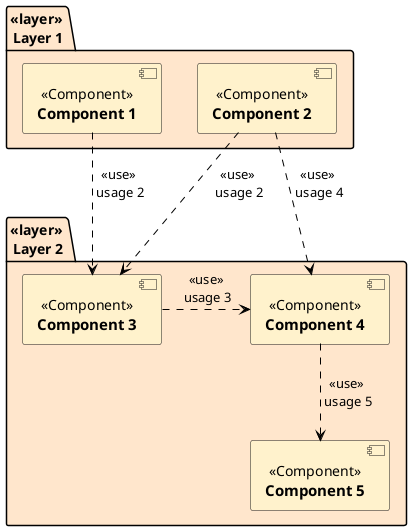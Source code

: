 @startuml layer component
'left to right direction
skinparam component {
    backgroundColor<<Component>> #fff2cc
    FontStyle normal
}

folder "<<layer>> \nLayer 1" as l1 #ffe6cc {
        [===Component 1] <<Component>> as c1
        [===Component 2] <<Component>> as c2
}

folder "<<layer>> \nLayer 2" as l2 #ffe6cc {
        [===Component 3] <<Component>> as c3
        [===Component 4] <<Component>> as c4
        [===Component 5] <<Component>> as c5
}

c1 --> c3  #black;line.dashed;:<<use>>\n usage 2
c2 --> c3  #black;line.dashed;:<<use>>\n usage 2
c3 -r-> c4  #black;line.dashed;:<<use>>\n usage 3
c2 --> c4  #black;line.dashed;:<<use>>\n usage 4
c4 --> c5  #black;line.dashed;:<<use>>\n usage 5

@enduml